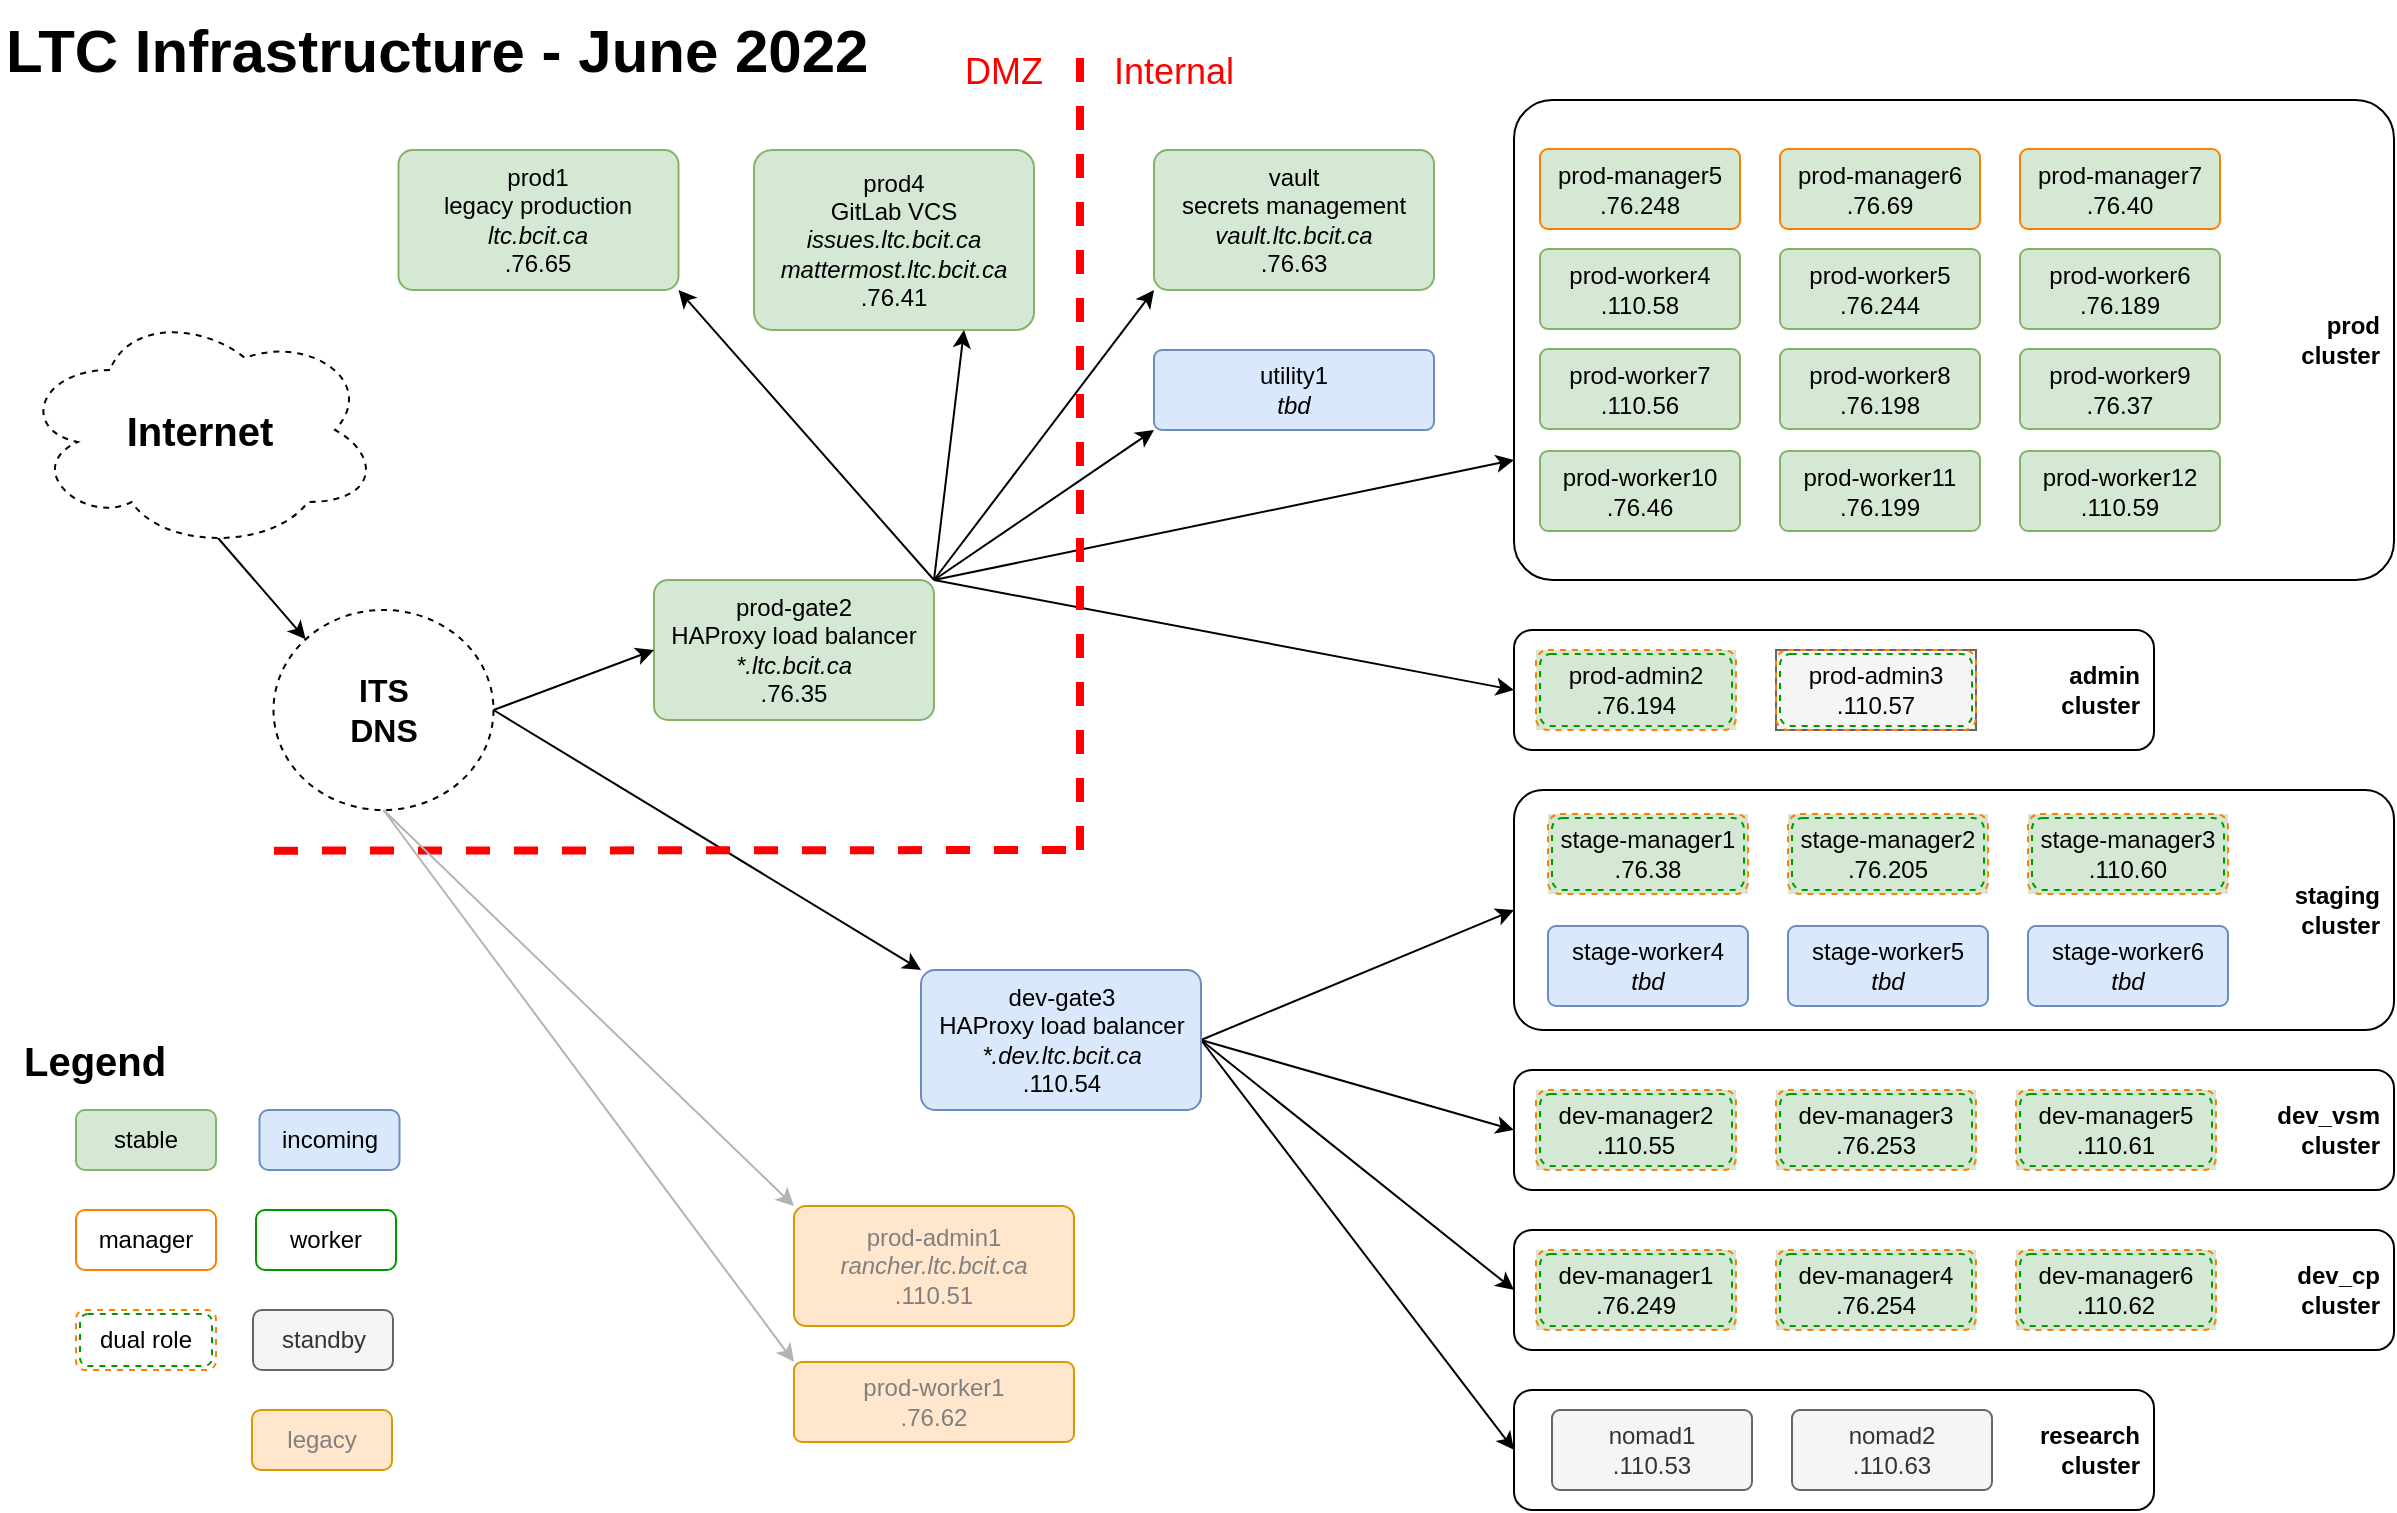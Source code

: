 <mxfile version="16.4.0" type="device"><diagram id="jypZsJmhGCqAaLn2Il6_" name="Page-1"><mxGraphModel dx="2325" dy="1105" grid="1" gridSize="10" guides="1" tooltips="1" connect="1" arrows="1" fold="1" page="1" pageScale="1" pageWidth="850" pageHeight="1100" math="0" shadow="0"><root><mxCell id="0"/><mxCell id="1" parent="0"/><mxCell id="ssO4QC-9UpLF29hUccAE-64" style="rounded=0;orthogonalLoop=1;jettySize=auto;html=1;exitX=0.55;exitY=0.95;exitDx=0;exitDy=0;exitPerimeter=0;entryX=0;entryY=0;entryDx=0;entryDy=0;" parent="1" source="ssO4QC-9UpLF29hUccAE-2" target="ssO4QC-9UpLF29hUccAE-63" edge="1"><mxGeometry relative="1" as="geometry"><mxPoint x="-831.25" y="765.5" as="targetPoint"/><mxPoint x="-437.25" y="790" as="sourcePoint"/></mxGeometry></mxCell><mxCell id="ssO4QC-9UpLF29hUccAE-2" value="&lt;b&gt;&lt;font style=&quot;font-size: 20px&quot;&gt;Internet&lt;/font&gt;&lt;/b&gt;" style="ellipse;shape=cloud;whiteSpace=wrap;html=1;align=center;dashed=1;" parent="1" vertex="1"><mxGeometry x="-547" y="700" width="180" height="120" as="geometry"/></mxCell><mxCell id="ssO4QC-9UpLF29hUccAE-77" style="edgeStyle=none;orthogonalLoop=1;jettySize=auto;html=1;exitX=1;exitY=0;exitDx=0;exitDy=0;entryX=0;entryY=0.5;entryDx=0;entryDy=0;" parent="1" source="ssO4QC-9UpLF29hUccAE-3" target="ssO4QC-9UpLF29hUccAE-33" edge="1"><mxGeometry relative="1" as="geometry"><mxPoint x="-249.5" y="574.0" as="targetPoint"/></mxGeometry></mxCell><mxCell id="ssO4QC-9UpLF29hUccAE-78" style="edgeStyle=none;orthogonalLoop=1;jettySize=auto;html=1;exitX=1;exitY=0;exitDx=0;exitDy=0;entryX=0;entryY=0.75;entryDx=0;entryDy=0;" parent="1" source="ssO4QC-9UpLF29hUccAE-3" target="ssO4QC-9UpLF29hUccAE-26" edge="1"><mxGeometry relative="1" as="geometry"><mxPoint x="34" y="732" as="targetPoint"/></mxGeometry></mxCell><mxCell id="ssO4QC-9UpLF29hUccAE-79" style="edgeStyle=none;orthogonalLoop=1;jettySize=auto;html=1;exitX=1;exitY=0.5;exitDx=0;exitDy=0;entryX=0;entryY=0.5;entryDx=0;entryDy=0;" parent="1" source="ssO4QC-9UpLF29hUccAE-4" target="ssO4QC-9UpLF29hUccAE-27" edge="1"><mxGeometry relative="1" as="geometry"/></mxCell><mxCell id="ssO4QC-9UpLF29hUccAE-82" style="edgeStyle=none;orthogonalLoop=1;jettySize=auto;html=1;exitX=1;exitY=0;exitDx=0;exitDy=0;entryX=0;entryY=1;entryDx=0;entryDy=0;" parent="1" source="ssO4QC-9UpLF29hUccAE-3" target="ssO4QC-9UpLF29hUccAE-31" edge="1"><mxGeometry relative="1" as="geometry"/></mxCell><mxCell id="ssO4QC-9UpLF29hUccAE-3" value="prod-gate2&lt;br&gt;HAProxy load balancer&lt;br&gt;&lt;i&gt;*.ltc.bcit.ca&lt;br&gt;&lt;/i&gt;.76.35" style="rounded=1;arcSize=10;whiteSpace=wrap;html=1;align=center;fillColor=#d5e8d4;strokeColor=#82b366;" parent="1" vertex="1"><mxGeometry x="-230" y="835" width="140" height="70" as="geometry"/></mxCell><mxCell id="ssO4QC-9UpLF29hUccAE-83" style="edgeStyle=none;orthogonalLoop=1;jettySize=auto;html=1;exitX=1;exitY=0.5;exitDx=0;exitDy=0;entryX=0;entryY=0.5;entryDx=0;entryDy=0;" parent="1" source="ssO4QC-9UpLF29hUccAE-4" target="ssO4QC-9UpLF29hUccAE-28" edge="1"><mxGeometry relative="1" as="geometry"/></mxCell><mxCell id="ssO4QC-9UpLF29hUccAE-84" style="edgeStyle=none;orthogonalLoop=1;jettySize=auto;html=1;exitX=1;exitY=0.5;exitDx=0;exitDy=0;entryX=0;entryY=0.5;entryDx=0;entryDy=0;" parent="1" source="ssO4QC-9UpLF29hUccAE-4" target="ssO4QC-9UpLF29hUccAE-29" edge="1"><mxGeometry relative="1" as="geometry"/></mxCell><mxCell id="ssO4QC-9UpLF29hUccAE-86" style="edgeStyle=none;orthogonalLoop=1;jettySize=auto;html=1;exitX=1;exitY=0.5;exitDx=0;exitDy=0;entryX=0;entryY=0.5;entryDx=0;entryDy=0;" parent="1" source="ssO4QC-9UpLF29hUccAE-4" target="ssO4QC-9UpLF29hUccAE-41" edge="1"><mxGeometry relative="1" as="geometry"/></mxCell><mxCell id="ssO4QC-9UpLF29hUccAE-4" value="dev-gate3&lt;br&gt;HAProxy load balancer&lt;br&gt;&lt;i&gt;*.dev.ltc.bcit.ca&lt;br&gt;&lt;/i&gt;.110.54" style="rounded=1;arcSize=10;whiteSpace=wrap;html=1;align=center;fillColor=#dae8fc;strokeColor=#6c8ebf;" parent="1" vertex="1"><mxGeometry x="-96.5" y="1030" width="140" height="70" as="geometry"/></mxCell><mxCell id="ssO4QC-9UpLF29hUccAE-30" value="prod4&lt;br&gt;GitLab VCS&lt;br&gt;&lt;i&gt;issues.ltc.bcit.ca&lt;br&gt;mattermost.ltc.bcit.ca&lt;br&gt;&lt;/i&gt;.76.41" style="rounded=1;arcSize=10;whiteSpace=wrap;html=1;align=center;fillColor=#d5e8d4;strokeColor=#82b366;" parent="1" vertex="1"><mxGeometry x="-180" y="620" width="140" height="90" as="geometry"/></mxCell><mxCell id="ssO4QC-9UpLF29hUccAE-31" value="vault&lt;br&gt;secrets management&lt;br&gt;&lt;i&gt;vault.ltc.bcit.ca&lt;br&gt;&lt;/i&gt;.76.63" style="rounded=1;arcSize=10;whiteSpace=wrap;html=1;align=center;fillColor=#d5e8d4;strokeColor=#82b366;" parent="1" vertex="1"><mxGeometry x="20" y="620" width="140" height="70" as="geometry"/></mxCell><mxCell id="ssO4QC-9UpLF29hUccAE-62" value="prod1&lt;br&gt;legacy production&lt;br&gt;&lt;i&gt;ltc.bcit.ca&lt;br&gt;&lt;/i&gt;.76.65" style="rounded=1;arcSize=10;whiteSpace=wrap;html=1;align=center;fillColor=#d5e8d4;strokeColor=#82b366;" parent="1" vertex="1"><mxGeometry x="-357.75" y="620" width="140" height="70" as="geometry"/></mxCell><mxCell id="ssO4QC-9UpLF29hUccAE-69" style="edgeStyle=none;orthogonalLoop=1;jettySize=auto;html=1;entryX=0;entryY=0.5;entryDx=0;entryDy=0;exitX=1;exitY=0.5;exitDx=0;exitDy=0;strokeWidth=1;strokeColor=#000000;" parent="1" source="ssO4QC-9UpLF29hUccAE-63" target="ssO4QC-9UpLF29hUccAE-3" edge="1"><mxGeometry relative="1" as="geometry"><mxPoint x="-671.25" y="820.5" as="sourcePoint"/><mxPoint x="-487.27" y="732.53" as="targetPoint"/></mxGeometry></mxCell><mxCell id="ssO4QC-9UpLF29hUccAE-70" style="edgeStyle=none;orthogonalLoop=1;jettySize=auto;html=1;exitX=1;exitY=0.5;exitDx=0;exitDy=0;entryX=0;entryY=0;entryDx=0;entryDy=0;" parent="1" source="ssO4QC-9UpLF29hUccAE-63" target="ssO4QC-9UpLF29hUccAE-4" edge="1"><mxGeometry relative="1" as="geometry"><mxPoint x="-134" y="1019" as="targetPoint"/></mxGeometry></mxCell><mxCell id="ssO4QC-9UpLF29hUccAE-72" style="edgeStyle=none;orthogonalLoop=1;jettySize=auto;html=1;entryX=1;entryY=1;entryDx=0;entryDy=0;exitX=1;exitY=0;exitDx=0;exitDy=0;" parent="1" source="ssO4QC-9UpLF29hUccAE-3" target="ssO4QC-9UpLF29hUccAE-62" edge="1"><mxGeometry relative="1" as="geometry"><mxPoint x="-147" y="650" as="sourcePoint"/><mxPoint x="343" y="695" as="targetPoint"/></mxGeometry></mxCell><mxCell id="ssO4QC-9UpLF29hUccAE-81" style="edgeStyle=none;orthogonalLoop=1;jettySize=auto;html=1;entryX=0.75;entryY=1;entryDx=0;entryDy=0;exitX=1;exitY=0;exitDx=0;exitDy=0;" parent="1" source="ssO4QC-9UpLF29hUccAE-3" target="ssO4QC-9UpLF29hUccAE-30" edge="1"><mxGeometry relative="1" as="geometry"><mxPoint x="-327" y="860" as="sourcePoint"/></mxGeometry></mxCell><mxCell id="ssO4QC-9UpLF29hUccAE-63" value="&lt;b style=&quot;font-size: 16px&quot;&gt;ITS&lt;br&gt;DNS&lt;/b&gt;" style="ellipse;whiteSpace=wrap;html=1;align=center;dashed=1;rounded=1;fillColor=none;" parent="1" vertex="1"><mxGeometry x="-420.25" y="850" width="110" height="100" as="geometry"/></mxCell><mxCell id="ssO4QC-9UpLF29hUccAE-94" value="stable" style="whiteSpace=wrap;html=1;align=center;rounded=1;fillColor=#d5e8d4;strokeColor=#82b366;" parent="1" vertex="1"><mxGeometry x="-519" y="1100" width="70" height="30" as="geometry"/></mxCell><mxCell id="ssO4QC-9UpLF29hUccAE-95" value="incoming" style="whiteSpace=wrap;html=1;align=center;rounded=1;fillColor=#dae8fc;strokeColor=#6c8ebf;" parent="1" vertex="1"><mxGeometry x="-427.25" y="1100" width="70" height="30" as="geometry"/></mxCell><mxCell id="ssO4QC-9UpLF29hUccAE-96" value="standby" style="whiteSpace=wrap;html=1;align=center;rounded=1;fillColor=#f5f5f5;fontColor=#333333;strokeColor=#666666;" parent="1" vertex="1"><mxGeometry x="-430.5" y="1200" width="70" height="30" as="geometry"/></mxCell><mxCell id="ssO4QC-9UpLF29hUccAE-97" value="&lt;font style=&quot;font-size: 30px&quot;&gt;&lt;b&gt;LTC Infrastructure - June 2022&lt;/b&gt;&lt;/font&gt;" style="text;html=1;strokeColor=none;fillColor=none;align=left;verticalAlign=middle;whiteSpace=wrap;rounded=0;" parent="1" vertex="1"><mxGeometry x="-556.5" y="545" width="460" height="50" as="geometry"/></mxCell><mxCell id="Fg-Uhp-u95UDLk2gJvwy-1" value="manager" style="whiteSpace=wrap;html=1;align=center;rounded=1;strokeColor=#FF8000;" parent="1" vertex="1"><mxGeometry x="-519" y="1150" width="70" height="30" as="geometry"/></mxCell><mxCell id="Fg-Uhp-u95UDLk2gJvwy-2" value="worker" style="whiteSpace=wrap;html=1;align=center;rounded=1;strokeColor=#009900;" parent="1" vertex="1"><mxGeometry x="-429" y="1150" width="70" height="30" as="geometry"/></mxCell><mxCell id="Fg-Uhp-u95UDLk2gJvwy-3" value="dual role" style="whiteSpace=wrap;html=1;align=center;rounded=1;strokeColor=#FF8000;dashed=1;" parent="1" vertex="1"><mxGeometry x="-519" y="1200" width="70" height="30" as="geometry"/></mxCell><mxCell id="LwrFlGE9gnEI0ruCcwtA-1" value="" style="whiteSpace=wrap;html=1;align=center;rounded=1;strokeColor=#009900;dashed=1;fillColor=none;perimeterSpacing=1;" parent="1" vertex="1"><mxGeometry x="-517" y="1202" width="66" height="26" as="geometry"/></mxCell><mxCell id="LwrFlGE9gnEI0ruCcwtA-11" value="utility1&lt;i&gt;&lt;br&gt;tbd&lt;/i&gt;" style="rounded=1;arcSize=10;whiteSpace=wrap;html=1;align=center;fillColor=#dae8fc;strokeColor=#6c8ebf;" parent="1" vertex="1"><mxGeometry x="20" y="720" width="140" height="40" as="geometry"/></mxCell><mxCell id="LwrFlGE9gnEI0ruCcwtA-12" style="edgeStyle=none;orthogonalLoop=1;jettySize=auto;html=1;entryX=0;entryY=1;entryDx=0;entryDy=0;exitX=1;exitY=0;exitDx=0;exitDy=0;" parent="1" source="ssO4QC-9UpLF29hUccAE-3" target="LwrFlGE9gnEI0ruCcwtA-11" edge="1"><mxGeometry relative="1" as="geometry"><mxPoint x="-37" y="700" as="sourcePoint"/><mxPoint x="428" y="845" as="targetPoint"/></mxGeometry></mxCell><mxCell id="LwrFlGE9gnEI0ruCcwtA-42" value="&lt;font size=&quot;1&quot;&gt;&lt;b style=&quot;font-size: 20px&quot;&gt;Legend&lt;/b&gt;&lt;/font&gt;" style="text;html=1;strokeColor=none;fillColor=none;align=left;verticalAlign=middle;whiteSpace=wrap;rounded=0;" parent="1" vertex="1"><mxGeometry x="-547" y="1050" width="107" height="50" as="geometry"/></mxCell><mxCell id="LwrFlGE9gnEI0ruCcwtA-46" value="&lt;font color=&quot;#ff0000&quot; style=&quot;font-size: 18px&quot;&gt;DMZ&lt;/font&gt;" style="text;html=1;strokeColor=none;fillColor=none;align=center;verticalAlign=middle;whiteSpace=wrap;rounded=0;dashed=1;fontSize=20;labelPosition=center;verticalLabelPosition=middle;" parent="1" vertex="1"><mxGeometry x="-90" y="560" width="70" height="40" as="geometry"/></mxCell><mxCell id="LwrFlGE9gnEI0ruCcwtA-48" value="&lt;font color=&quot;#ff0000&quot; style=&quot;font-size: 18px&quot;&gt;Internal&lt;/font&gt;" style="text;html=1;strokeColor=none;fillColor=none;align=center;verticalAlign=middle;whiteSpace=wrap;rounded=0;dashed=1;fontSize=20;" parent="1" vertex="1"><mxGeometry x="-20" y="560" width="100" height="40" as="geometry"/></mxCell><mxCell id="LwrFlGE9gnEI0ruCcwtA-50" value="" style="endArrow=none;dashed=1;html=1;strokeWidth=4;rounded=1;fontSize=26;fontColor=#FF0000;strokeColor=#FF0000;" parent="1" edge="1"><mxGeometry width="50" height="50" relative="1" as="geometry"><mxPoint x="-17" y="970" as="sourcePoint"/><mxPoint x="-17" y="570" as="targetPoint"/></mxGeometry></mxCell><mxCell id="LwrFlGE9gnEI0ruCcwtA-51" value="" style="endArrow=none;dashed=1;html=1;strokeWidth=4;rounded=1;fontSize=26;fontColor=#FF0000;strokeColor=#FF0000;" parent="1" edge="1"><mxGeometry width="50" height="50" relative="1" as="geometry"><mxPoint x="-24" y="970" as="sourcePoint"/><mxPoint x="-424" y="970.33" as="targetPoint"/></mxGeometry></mxCell><mxCell id="Dh-eU6Jg2qnH6y2vMVN5-1" style="edgeStyle=none;orthogonalLoop=1;jettySize=auto;html=1;exitX=0.5;exitY=1;exitDx=0;exitDy=0;entryX=0;entryY=0;entryDx=0;entryDy=0;strokeColor=#B3B3B3;" parent="1" source="ssO4QC-9UpLF29hUccAE-63" target="Dh-eU6Jg2qnH6y2vMVN5-2" edge="1"><mxGeometry relative="1" as="geometry"><mxPoint x="-187" y="1270" as="targetPoint"/><mxPoint x="-257.75" y="898" as="sourcePoint"/></mxGeometry></mxCell><mxCell id="Dh-eU6Jg2qnH6y2vMVN5-2" value="&lt;font color=&quot;#808080&quot;&gt;prod-admin1&lt;br&gt;&lt;i&gt;rancher.ltc.bcit.ca&lt;br&gt;&lt;/i&gt;.110.51&lt;/font&gt;" style="rounded=1;arcSize=10;whiteSpace=wrap;html=1;align=center;fillColor=#ffe6cc;strokeColor=#d79b00;" parent="1" vertex="1"><mxGeometry x="-160" y="1148" width="140" height="60" as="geometry"/></mxCell><mxCell id="Dh-eU6Jg2qnH6y2vMVN5-3" value="&lt;font color=&quot;#808080&quot;&gt;legacy&lt;/font&gt;" style="whiteSpace=wrap;html=1;align=center;rounded=1;fillColor=#ffe6cc;strokeColor=#d79b00;" parent="1" vertex="1"><mxGeometry x="-431" y="1250" width="70" height="30" as="geometry"/></mxCell><mxCell id="Dh-eU6Jg2qnH6y2vMVN5-4" style="edgeStyle=none;orthogonalLoop=1;jettySize=auto;html=1;exitX=0.5;exitY=1;exitDx=0;exitDy=0;entryX=0;entryY=0;entryDx=0;entryDy=0;strokeColor=#B3B3B3;" parent="1" source="ssO4QC-9UpLF29hUccAE-63" target="Dh-eU6Jg2qnH6y2vMVN5-5" edge="1"><mxGeometry relative="1" as="geometry"><mxPoint x="-187" y="1342" as="targetPoint"/><mxPoint x="-267.75" y="960" as="sourcePoint"/></mxGeometry></mxCell><mxCell id="Dh-eU6Jg2qnH6y2vMVN5-5" value="&lt;font color=&quot;#808080&quot;&gt;prod-worker1&lt;br&gt;.76.62&lt;/font&gt;" style="rounded=1;arcSize=10;whiteSpace=wrap;html=1;align=center;fillColor=#ffe6cc;strokeColor=#d79b00;" parent="1" vertex="1"><mxGeometry x="-160" y="1226" width="140" height="40" as="geometry"/></mxCell><mxCell id="Tzz_31jwssUB7U0g3Mxd-7" value="" style="group" vertex="1" connectable="0" parent="1"><mxGeometry x="200" y="860" width="320" height="60" as="geometry"/></mxCell><mxCell id="ssO4QC-9UpLF29hUccAE-33" value="&lt;b&gt;admin&lt;br&gt;cluster&lt;/b&gt;" style="shape=ext;margin=3;double=0;whiteSpace=wrap;html=1;align=right;fillColor=none;rounded=1;spacingRight=5;" parent="Tzz_31jwssUB7U0g3Mxd-7" vertex="1"><mxGeometry width="320" height="60" as="geometry"/></mxCell><mxCell id="LwrFlGE9gnEI0ruCcwtA-4" value="" style="group;fillColor=#d5e8d4;strokeColor=none;" parent="Tzz_31jwssUB7U0g3Mxd-7" vertex="1" connectable="0"><mxGeometry x="11" y="10" width="100" height="40" as="geometry"/></mxCell><mxCell id="LwrFlGE9gnEI0ruCcwtA-3" value="" style="whiteSpace=wrap;html=1;align=center;rounded=1;strokeColor=#009900;dashed=1;fillColor=none;perimeterSpacing=1;" parent="LwrFlGE9gnEI0ruCcwtA-4" vertex="1"><mxGeometry x="2" y="2" width="96" height="36" as="geometry"/></mxCell><mxCell id="LwrFlGE9gnEI0ruCcwtA-2" value="prod-admin2&lt;i&gt;&lt;br&gt;&lt;/i&gt;.76.194" style="whiteSpace=wrap;html=1;align=center;rounded=1;strokeColor=#FF8000;dashed=1;fillColor=none;" parent="LwrFlGE9gnEI0ruCcwtA-4" vertex="1"><mxGeometry width="100" height="40" as="geometry"/></mxCell><mxCell id="LwrFlGE9gnEI0ruCcwtA-5" value="" style="group;fillColor=#f5f5f5;strokeColor=#666666;fontColor=#333333;" parent="Tzz_31jwssUB7U0g3Mxd-7" vertex="1" connectable="0"><mxGeometry x="131" y="10" width="100" height="40" as="geometry"/></mxCell><mxCell id="LwrFlGE9gnEI0ruCcwtA-6" value="" style="whiteSpace=wrap;html=1;align=center;rounded=1;strokeColor=#009900;dashed=1;fillColor=none;perimeterSpacing=1;" parent="LwrFlGE9gnEI0ruCcwtA-5" vertex="1"><mxGeometry x="2" y="2" width="96" height="36" as="geometry"/></mxCell><mxCell id="LwrFlGE9gnEI0ruCcwtA-7" value="prod-admin3&lt;i&gt;&lt;br&gt;&lt;/i&gt;.110.57" style="whiteSpace=wrap;html=1;align=center;rounded=1;strokeColor=#FF8000;dashed=1;fillColor=none;" parent="LwrFlGE9gnEI0ruCcwtA-5" vertex="1"><mxGeometry width="100" height="40" as="geometry"/></mxCell><mxCell id="Tzz_31jwssUB7U0g3Mxd-10" value="" style="group" vertex="1" connectable="0" parent="1"><mxGeometry x="200" y="1240" width="320" height="60" as="geometry"/></mxCell><mxCell id="ssO4QC-9UpLF29hUccAE-41" value="&lt;blockquote style=&quot;margin: 0 0 0 40px ; border: none ; padding: 0px&quot;&gt;&lt;/blockquote&gt;&lt;blockquote style=&quot;margin: 0 0 0 40px ; border: none ; padding: 0px&quot;&gt;&lt;/blockquote&gt;&lt;b&gt;research&lt;/b&gt;&lt;br&gt;&lt;b&gt;cluster&lt;/b&gt;" style="shape=ext;margin=3;double=0;whiteSpace=wrap;html=1;align=right;fillColor=none;rounded=1;perimeterSpacing=0;labelPadding=0;noLabel=0;perimeter=rectanglePerimeter;spacingRight=5;" parent="Tzz_31jwssUB7U0g3Mxd-10" vertex="1"><mxGeometry width="320" height="60" as="geometry"/></mxCell><mxCell id="Tzz_31jwssUB7U0g3Mxd-5" value="" style="group" vertex="1" connectable="0" parent="Tzz_31jwssUB7U0g3Mxd-10"><mxGeometry x="19" y="10" width="220" height="40" as="geometry"/></mxCell><mxCell id="ssO4QC-9UpLF29hUccAE-42" value="nomad1&lt;br&gt;.110.53" style="rounded=1;arcSize=10;whiteSpace=wrap;html=1;align=center;fillColor=#f5f5f5;strokeColor=#666666;fontColor=#333333;" parent="Tzz_31jwssUB7U0g3Mxd-5" vertex="1"><mxGeometry width="100" height="40" as="geometry"/></mxCell><mxCell id="ssO4QC-9UpLF29hUccAE-89" value="nomad2&lt;br&gt;.110.63" style="rounded=1;arcSize=10;whiteSpace=wrap;html=1;align=center;fillColor=#f5f5f5;strokeColor=#666666;fontColor=#333333;" parent="Tzz_31jwssUB7U0g3Mxd-5" vertex="1"><mxGeometry x="120" width="100" height="40" as="geometry"/></mxCell><mxCell id="Tzz_31jwssUB7U0g3Mxd-11" value="" style="group" vertex="1" connectable="0" parent="1"><mxGeometry x="200" y="1160" width="440" height="60" as="geometry"/></mxCell><mxCell id="ssO4QC-9UpLF29hUccAE-29" value="&lt;b&gt;dev_cp&lt;br&gt;cluster&lt;/b&gt;" style="shape=ext;margin=3;double=0;whiteSpace=wrap;html=1;align=right;fillColor=none;rounded=1;spacingRight=5;" parent="Tzz_31jwssUB7U0g3Mxd-11" vertex="1"><mxGeometry width="440" height="60" as="geometry"/></mxCell><mxCell id="Tzz_31jwssUB7U0g3Mxd-4" value="" style="group" vertex="1" connectable="0" parent="Tzz_31jwssUB7U0g3Mxd-11"><mxGeometry x="11" y="10" width="340" height="40" as="geometry"/></mxCell><mxCell id="LwrFlGE9gnEI0ruCcwtA-33" value="" style="group;fillColor=#d5e8d4;strokeColor=none;" parent="Tzz_31jwssUB7U0g3Mxd-4" vertex="1" connectable="0"><mxGeometry width="100" height="40" as="geometry"/></mxCell><mxCell id="LwrFlGE9gnEI0ruCcwtA-34" value="" style="whiteSpace=wrap;html=1;align=center;rounded=1;strokeColor=#009900;dashed=1;fillColor=none;perimeterSpacing=1;" parent="LwrFlGE9gnEI0ruCcwtA-33" vertex="1"><mxGeometry x="2" y="2" width="96" height="36" as="geometry"/></mxCell><mxCell id="LwrFlGE9gnEI0ruCcwtA-35" value="dev-manager1&lt;br&gt;.76.249" style="whiteSpace=wrap;html=1;align=center;rounded=1;strokeColor=#FF8000;dashed=1;fillColor=none;" parent="LwrFlGE9gnEI0ruCcwtA-33" vertex="1"><mxGeometry width="100" height="40" as="geometry"/></mxCell><mxCell id="LwrFlGE9gnEI0ruCcwtA-36" value="" style="group;fillColor=#d5e8d4;strokeColor=none;" parent="Tzz_31jwssUB7U0g3Mxd-4" vertex="1" connectable="0"><mxGeometry x="120" width="100" height="40" as="geometry"/></mxCell><mxCell id="LwrFlGE9gnEI0ruCcwtA-37" value="" style="whiteSpace=wrap;html=1;align=center;rounded=1;strokeColor=#009900;dashed=1;fillColor=none;perimeterSpacing=1;" parent="LwrFlGE9gnEI0ruCcwtA-36" vertex="1"><mxGeometry x="2" y="2" width="96" height="36" as="geometry"/></mxCell><mxCell id="LwrFlGE9gnEI0ruCcwtA-38" value="dev-manager4&lt;br&gt;.76.254" style="whiteSpace=wrap;html=1;align=center;rounded=1;strokeColor=#FF8000;dashed=1;fillColor=none;" parent="LwrFlGE9gnEI0ruCcwtA-36" vertex="1"><mxGeometry width="100" height="40" as="geometry"/></mxCell><mxCell id="LwrFlGE9gnEI0ruCcwtA-39" value="" style="group;fillColor=#d5e8d4;strokeColor=none;" parent="Tzz_31jwssUB7U0g3Mxd-4" vertex="1" connectable="0"><mxGeometry x="240" width="100" height="40" as="geometry"/></mxCell><mxCell id="LwrFlGE9gnEI0ruCcwtA-40" value="" style="whiteSpace=wrap;html=1;align=center;rounded=1;strokeColor=#009900;dashed=1;fillColor=none;perimeterSpacing=1;" parent="LwrFlGE9gnEI0ruCcwtA-39" vertex="1"><mxGeometry x="2" y="2" width="96" height="36" as="geometry"/></mxCell><mxCell id="LwrFlGE9gnEI0ruCcwtA-41" value="dev-manager6&lt;br&gt;.110.62" style="whiteSpace=wrap;html=1;align=center;rounded=1;strokeColor=#FF8000;dashed=1;fillColor=none;" parent="LwrFlGE9gnEI0ruCcwtA-39" vertex="1"><mxGeometry width="100" height="40" as="geometry"/></mxCell><mxCell id="Tzz_31jwssUB7U0g3Mxd-12" value="" style="group" vertex="1" connectable="0" parent="1"><mxGeometry x="200" y="1080" width="440" height="60" as="geometry"/></mxCell><mxCell id="ssO4QC-9UpLF29hUccAE-28" value="&lt;b&gt;dev_vsm&lt;br&gt;cluster&lt;/b&gt;" style="shape=ext;margin=3;double=0;whiteSpace=wrap;html=1;align=right;fillColor=none;rounded=1;spacingRight=5;" parent="Tzz_31jwssUB7U0g3Mxd-12" vertex="1"><mxGeometry width="440" height="60" as="geometry"/></mxCell><mxCell id="Tzz_31jwssUB7U0g3Mxd-3" value="" style="group" vertex="1" connectable="0" parent="Tzz_31jwssUB7U0g3Mxd-12"><mxGeometry x="11" y="10" width="340" height="40" as="geometry"/></mxCell><mxCell id="LwrFlGE9gnEI0ruCcwtA-23" value="" style="group;fillColor=#d5e8d4;strokeColor=none;" parent="Tzz_31jwssUB7U0g3Mxd-3" vertex="1" connectable="0"><mxGeometry width="100" height="40" as="geometry"/></mxCell><mxCell id="LwrFlGE9gnEI0ruCcwtA-24" value="" style="whiteSpace=wrap;html=1;align=center;rounded=1;strokeColor=#009900;dashed=1;fillColor=none;perimeterSpacing=1;" parent="LwrFlGE9gnEI0ruCcwtA-23" vertex="1"><mxGeometry x="2" y="2" width="96" height="36" as="geometry"/></mxCell><mxCell id="LwrFlGE9gnEI0ruCcwtA-25" value="dev-manager2&lt;br&gt;.110.55" style="whiteSpace=wrap;html=1;align=center;rounded=1;strokeColor=#FF8000;dashed=1;fillColor=none;" parent="LwrFlGE9gnEI0ruCcwtA-23" vertex="1"><mxGeometry width="100" height="40" as="geometry"/></mxCell><mxCell id="LwrFlGE9gnEI0ruCcwtA-26" value="" style="group;fillColor=#d5e8d4;strokeColor=none;" parent="Tzz_31jwssUB7U0g3Mxd-3" vertex="1" connectable="0"><mxGeometry x="120" width="100" height="40" as="geometry"/></mxCell><mxCell id="LwrFlGE9gnEI0ruCcwtA-27" value="" style="whiteSpace=wrap;html=1;align=center;rounded=1;strokeColor=#009900;dashed=1;fillColor=none;perimeterSpacing=1;" parent="LwrFlGE9gnEI0ruCcwtA-26" vertex="1"><mxGeometry x="2" y="2" width="96" height="36" as="geometry"/></mxCell><mxCell id="LwrFlGE9gnEI0ruCcwtA-28" value="dev-manager3&lt;br&gt;.76.253" style="whiteSpace=wrap;html=1;align=center;rounded=1;strokeColor=#FF8000;dashed=1;fillColor=none;" parent="LwrFlGE9gnEI0ruCcwtA-26" vertex="1"><mxGeometry width="100" height="40" as="geometry"/></mxCell><mxCell id="LwrFlGE9gnEI0ruCcwtA-29" value="" style="group;fillColor=#d5e8d4;strokeColor=none;" parent="Tzz_31jwssUB7U0g3Mxd-3" vertex="1" connectable="0"><mxGeometry x="240" width="100" height="40" as="geometry"/></mxCell><mxCell id="LwrFlGE9gnEI0ruCcwtA-30" value="" style="whiteSpace=wrap;html=1;align=center;rounded=1;strokeColor=#009900;dashed=1;fillColor=none;perimeterSpacing=1;" parent="LwrFlGE9gnEI0ruCcwtA-29" vertex="1"><mxGeometry x="2" y="2" width="96" height="36" as="geometry"/></mxCell><mxCell id="LwrFlGE9gnEI0ruCcwtA-31" value="dev-manager5&lt;br&gt;.110.61" style="whiteSpace=wrap;html=1;align=center;rounded=1;strokeColor=#FF8000;dashed=1;fillColor=none;" parent="LwrFlGE9gnEI0ruCcwtA-29" vertex="1"><mxGeometry width="100" height="40" as="geometry"/></mxCell><mxCell id="Tzz_31jwssUB7U0g3Mxd-13" value="" style="group" vertex="1" connectable="0" parent="1"><mxGeometry x="200" y="940" width="440" height="120" as="geometry"/></mxCell><mxCell id="ssO4QC-9UpLF29hUccAE-27" value="&lt;b&gt;staging&lt;br&gt;cluster&lt;/b&gt;" style="shape=ext;margin=3;double=0;whiteSpace=wrap;html=1;align=right;fillColor=none;rounded=1;strokeColor=default;strokeWidth=1;spacingRight=5;arcSize=12;" parent="Tzz_31jwssUB7U0g3Mxd-13" vertex="1"><mxGeometry width="440" height="120" as="geometry"/></mxCell><mxCell id="Tzz_31jwssUB7U0g3Mxd-2" value="" style="group" vertex="1" connectable="0" parent="Tzz_31jwssUB7U0g3Mxd-13"><mxGeometry x="17" y="12" width="340" height="96" as="geometry"/></mxCell><mxCell id="LwrFlGE9gnEI0ruCcwtA-8" value="stage-worker4&lt;br&gt;&lt;i&gt;tbd&lt;/i&gt;" style="rounded=1;arcSize=10;whiteSpace=wrap;html=1;align=center;fillColor=#dae8fc;strokeColor=#6c8ebf;" parent="Tzz_31jwssUB7U0g3Mxd-2" vertex="1"><mxGeometry y="56" width="100" height="40" as="geometry"/></mxCell><mxCell id="LwrFlGE9gnEI0ruCcwtA-9" value="stage-worker5&lt;br&gt;&lt;i&gt;tbd&lt;/i&gt;" style="rounded=1;arcSize=10;whiteSpace=wrap;html=1;align=center;fillColor=#dae8fc;strokeColor=#6c8ebf;" parent="Tzz_31jwssUB7U0g3Mxd-2" vertex="1"><mxGeometry x="120" y="56" width="100" height="40" as="geometry"/></mxCell><mxCell id="LwrFlGE9gnEI0ruCcwtA-10" value="stage-worker6&lt;br&gt;&lt;i&gt;tbd&lt;/i&gt;" style="rounded=1;arcSize=10;whiteSpace=wrap;html=1;align=center;fillColor=#dae8fc;strokeColor=#6c8ebf;" parent="Tzz_31jwssUB7U0g3Mxd-2" vertex="1"><mxGeometry x="240" y="56" width="100" height="40" as="geometry"/></mxCell><mxCell id="LwrFlGE9gnEI0ruCcwtA-13" value="" style="group;fillColor=#d5e8d4;strokeColor=none;" parent="Tzz_31jwssUB7U0g3Mxd-2" vertex="1" connectable="0"><mxGeometry width="100" height="40" as="geometry"/></mxCell><mxCell id="LwrFlGE9gnEI0ruCcwtA-14" value="" style="whiteSpace=wrap;html=1;align=center;rounded=1;strokeColor=#009900;dashed=1;fillColor=none;perimeterSpacing=1;" parent="LwrFlGE9gnEI0ruCcwtA-13" vertex="1"><mxGeometry x="2" y="2" width="96" height="36" as="geometry"/></mxCell><mxCell id="LwrFlGE9gnEI0ruCcwtA-15" value="stage-manager1&lt;br&gt;.76.38" style="whiteSpace=wrap;html=1;align=center;rounded=1;strokeColor=#FF8000;dashed=1;fillColor=none;" parent="LwrFlGE9gnEI0ruCcwtA-13" vertex="1"><mxGeometry width="100" height="40" as="geometry"/></mxCell><mxCell id="LwrFlGE9gnEI0ruCcwtA-17" value="" style="group;fillColor=#d5e8d4;strokeColor=none;" parent="Tzz_31jwssUB7U0g3Mxd-2" vertex="1" connectable="0"><mxGeometry x="120" width="100" height="40" as="geometry"/></mxCell><mxCell id="LwrFlGE9gnEI0ruCcwtA-18" value="" style="whiteSpace=wrap;html=1;align=center;rounded=1;strokeColor=#009900;dashed=1;fillColor=none;perimeterSpacing=1;" parent="LwrFlGE9gnEI0ruCcwtA-17" vertex="1"><mxGeometry x="2" y="2" width="96" height="36" as="geometry"/></mxCell><mxCell id="LwrFlGE9gnEI0ruCcwtA-19" value="stage-manager2&lt;br&gt;.76.205" style="whiteSpace=wrap;html=1;align=center;rounded=1;strokeColor=#FF8000;dashed=1;fillColor=none;" parent="LwrFlGE9gnEI0ruCcwtA-17" vertex="1"><mxGeometry width="100" height="40" as="geometry"/></mxCell><mxCell id="LwrFlGE9gnEI0ruCcwtA-20" value="" style="group;fillColor=#d5e8d4;strokeColor=none;" parent="Tzz_31jwssUB7U0g3Mxd-2" vertex="1" connectable="0"><mxGeometry x="240" width="100" height="40" as="geometry"/></mxCell><mxCell id="LwrFlGE9gnEI0ruCcwtA-21" value="" style="whiteSpace=wrap;html=1;align=center;rounded=1;strokeColor=#009900;dashed=1;fillColor=none;perimeterSpacing=1;" parent="LwrFlGE9gnEI0ruCcwtA-20" vertex="1"><mxGeometry x="2" y="2" width="96" height="36" as="geometry"/></mxCell><mxCell id="LwrFlGE9gnEI0ruCcwtA-22" value="stage-manager3&lt;br&gt;.110.60" style="whiteSpace=wrap;html=1;align=center;rounded=1;strokeColor=#FF8000;dashed=1;fillColor=none;" parent="LwrFlGE9gnEI0ruCcwtA-20" vertex="1"><mxGeometry width="100" height="40" as="geometry"/></mxCell><mxCell id="Tzz_31jwssUB7U0g3Mxd-14" value="" style="group" vertex="1" connectable="0" parent="1"><mxGeometry x="200" y="595" width="440" height="240" as="geometry"/></mxCell><mxCell id="ssO4QC-9UpLF29hUccAE-26" value="&lt;b&gt;prod&lt;br&gt;cluster&lt;/b&gt;" style="shape=ext;margin=3;double=0;whiteSpace=wrap;html=1;align=right;fillColor=none;rounded=1;spacingRight=5;arcSize=8;" parent="Tzz_31jwssUB7U0g3Mxd-14" vertex="1"><mxGeometry width="440" height="240" as="geometry"/></mxCell><mxCell id="Tzz_31jwssUB7U0g3Mxd-9" value="" style="group" vertex="1" connectable="0" parent="Tzz_31jwssUB7U0g3Mxd-14"><mxGeometry x="13" y="24.5" width="340" height="191" as="geometry"/></mxCell><mxCell id="ssO4QC-9UpLF29hUccAE-5" value="prod-manager5&lt;br&gt;.76.248" style="rounded=1;arcSize=10;whiteSpace=wrap;html=1;align=center;fillColor=#d5e8d4;strokeColor=#FF8000;strokeWidth=1;" parent="Tzz_31jwssUB7U0g3Mxd-9" vertex="1"><mxGeometry width="100" height="40" as="geometry"/></mxCell><mxCell id="ssO4QC-9UpLF29hUccAE-7" value="prod-manager6&lt;br&gt;.76.69" style="rounded=1;arcSize=10;whiteSpace=wrap;html=1;align=center;fillColor=#d5e8d4;strokeColor=#FF8000;strokeWidth=1;" parent="Tzz_31jwssUB7U0g3Mxd-9" vertex="1"><mxGeometry x="120" width="100" height="40" as="geometry"/></mxCell><mxCell id="ssO4QC-9UpLF29hUccAE-8" value="prod-manager7&lt;br&gt;.76.40" style="rounded=1;arcSize=10;whiteSpace=wrap;html=1;align=center;fillColor=#d5e8d4;strokeColor=#FF8000;strokeWidth=1;" parent="Tzz_31jwssUB7U0g3Mxd-9" vertex="1"><mxGeometry x="240" width="100" height="40" as="geometry"/></mxCell><mxCell id="ssO4QC-9UpLF29hUccAE-10" value="prod-worker5&lt;br&gt;.76.244" style="rounded=1;arcSize=10;whiteSpace=wrap;html=1;align=center;fillColor=#d5e8d4;strokeColor=#82b366;" parent="Tzz_31jwssUB7U0g3Mxd-9" vertex="1"><mxGeometry x="120" y="50" width="100" height="40" as="geometry"/></mxCell><mxCell id="ssO4QC-9UpLF29hUccAE-11" value="prod-worker7&lt;br&gt;.110.56" style="rounded=1;arcSize=10;whiteSpace=wrap;html=1;align=center;fillColor=#d5e8d4;strokeColor=#82b366;" parent="Tzz_31jwssUB7U0g3Mxd-9" vertex="1"><mxGeometry y="100" width="100" height="40" as="geometry"/></mxCell><mxCell id="ssO4QC-9UpLF29hUccAE-12" value="prod-worker10&lt;br&gt;.76.46" style="rounded=1;arcSize=10;whiteSpace=wrap;html=1;align=center;fillColor=#d5e8d4;strokeColor=#82b366;" parent="Tzz_31jwssUB7U0g3Mxd-9" vertex="1"><mxGeometry y="151" width="100" height="40" as="geometry"/></mxCell><mxCell id="ssO4QC-9UpLF29hUccAE-13" value="prod-worker11&lt;br&gt;.76.199" style="rounded=1;arcSize=10;whiteSpace=wrap;html=1;align=center;fillColor=#d5e8d4;strokeColor=#82b366;" parent="Tzz_31jwssUB7U0g3Mxd-9" vertex="1"><mxGeometry x="120" y="151" width="100" height="40" as="geometry"/></mxCell><mxCell id="ssO4QC-9UpLF29hUccAE-38" value="prod-worker6&lt;br&gt;.76.189" style="rounded=1;arcSize=10;whiteSpace=wrap;html=1;align=center;fillColor=#d5e8d4;strokeColor=#82b366;" parent="Tzz_31jwssUB7U0g3Mxd-9" vertex="1"><mxGeometry x="240" y="50" width="100" height="40" as="geometry"/></mxCell><mxCell id="ssO4QC-9UpLF29hUccAE-39" value="prod-worker8&lt;br&gt;.76.198" style="rounded=1;arcSize=10;whiteSpace=wrap;html=1;align=center;fillColor=#d5e8d4;strokeColor=#82b366;" parent="Tzz_31jwssUB7U0g3Mxd-9" vertex="1"><mxGeometry x="120" y="100" width="100" height="40" as="geometry"/></mxCell><mxCell id="ssO4QC-9UpLF29hUccAE-40" value="prod-worker9&lt;br&gt;.76.37" style="rounded=1;arcSize=10;whiteSpace=wrap;html=1;align=center;fillColor=#d5e8d4;strokeColor=#82b366;" parent="Tzz_31jwssUB7U0g3Mxd-9" vertex="1"><mxGeometry x="240" y="100" width="100" height="40" as="geometry"/></mxCell><mxCell id="ssO4QC-9UpLF29hUccAE-90" value="prod-worker12&lt;br&gt;.110.59" style="rounded=1;arcSize=10;whiteSpace=wrap;html=1;align=center;fillColor=#d5e8d4;strokeColor=#82b366;" parent="Tzz_31jwssUB7U0g3Mxd-9" vertex="1"><mxGeometry x="240" y="151" width="100" height="40" as="geometry"/></mxCell><mxCell id="ssO4QC-9UpLF29hUccAE-91" value="prod-worker4&lt;br&gt;.110.58" style="rounded=1;arcSize=10;whiteSpace=wrap;html=1;align=center;fillColor=#d5e8d4;strokeColor=#82b366;" parent="Tzz_31jwssUB7U0g3Mxd-9" vertex="1"><mxGeometry y="50" width="100" height="40" as="geometry"/></mxCell></root></mxGraphModel></diagram></mxfile>